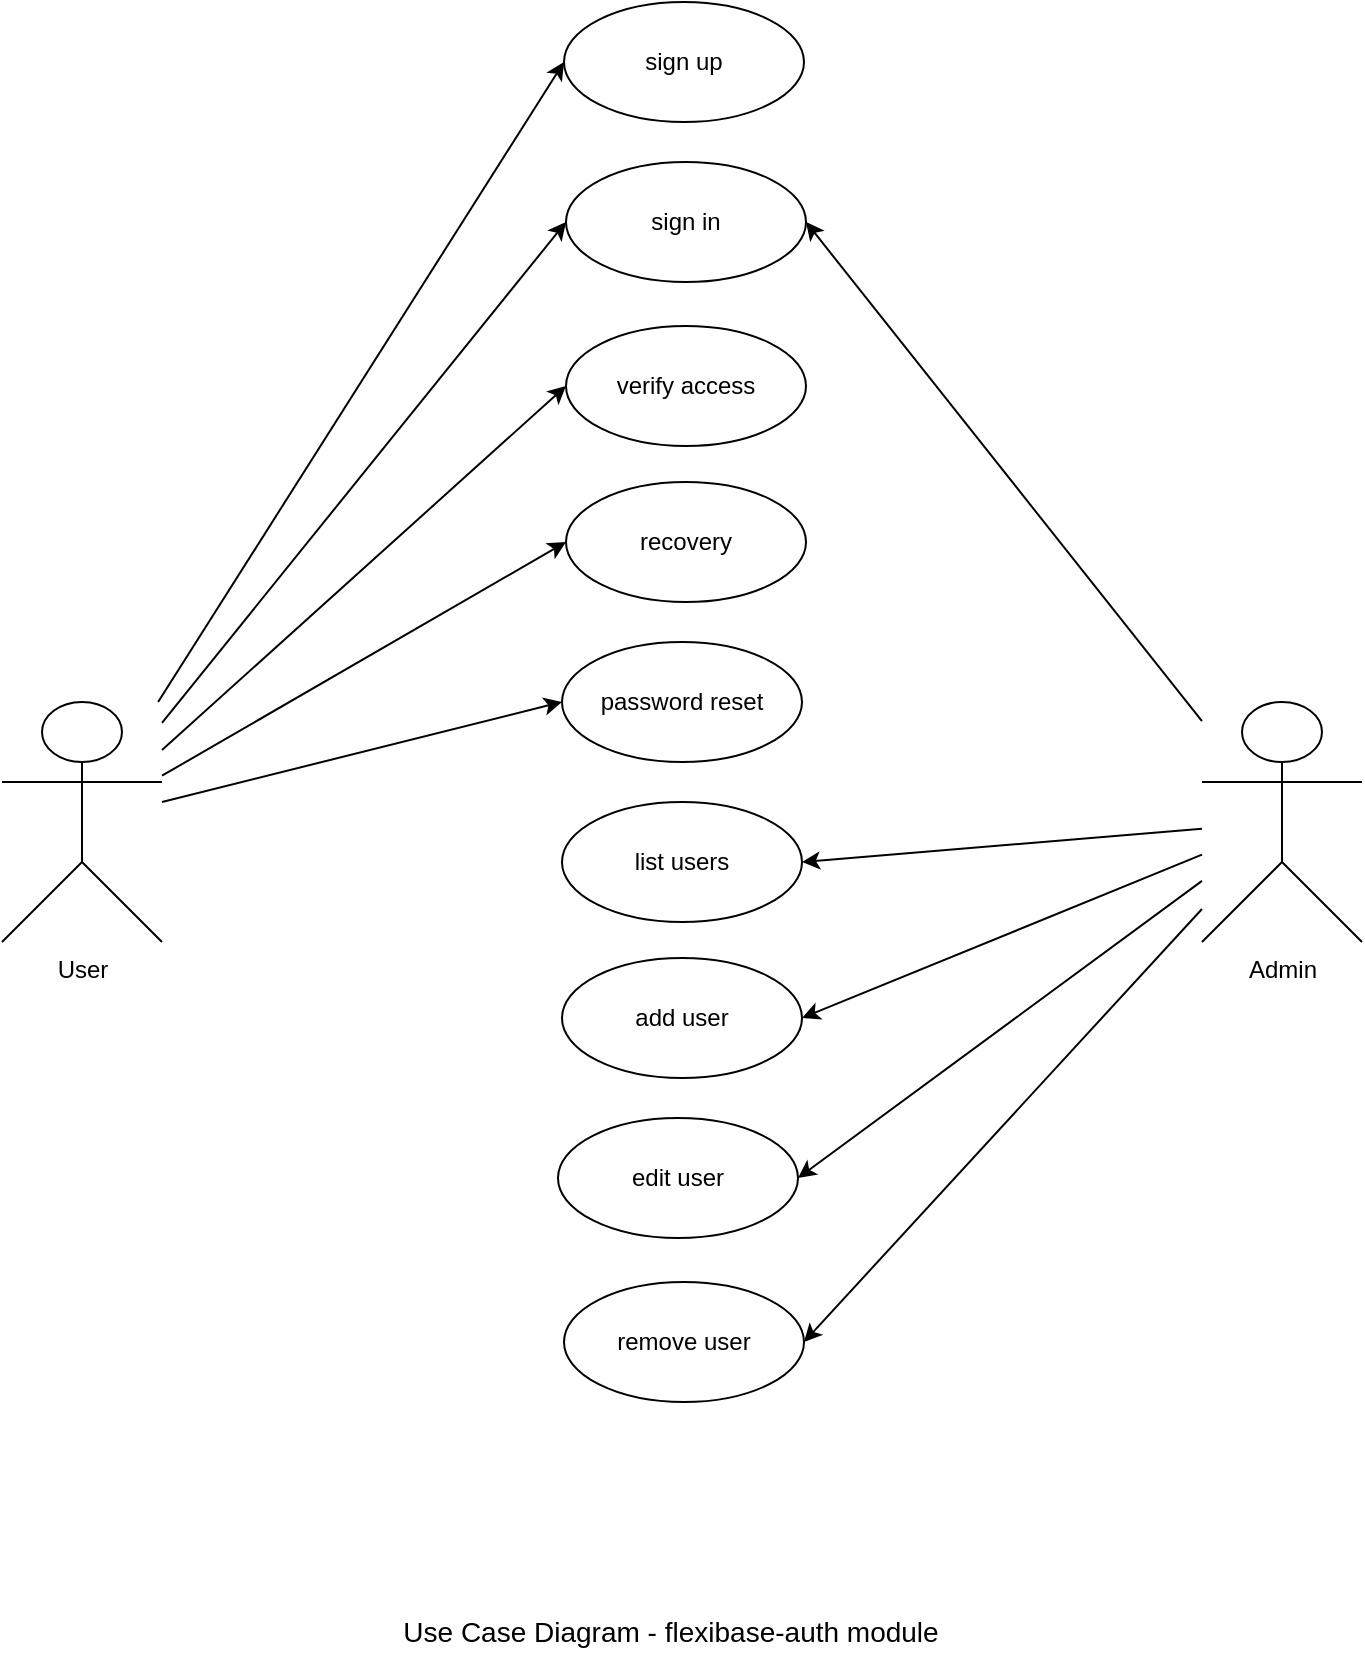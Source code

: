 <mxfile version="24.8.4">
  <diagram name="Page-1" id="Ngv0-qLj1KZr1NmHaaN_">
    <mxGraphModel dx="1050" dy="609" grid="1" gridSize="10" guides="1" tooltips="1" connect="1" arrows="1" fold="1" page="1" pageScale="1" pageWidth="827" pageHeight="1169" math="0" shadow="0">
      <root>
        <mxCell id="0" />
        <mxCell id="1" parent="0" />
        <mxCell id="e6d4Bs1kVbdJXmH7IMhu-4" value="User" style="shape=umlActor;verticalLabelPosition=bottom;verticalAlign=top;html=1;outlineConnect=0;" parent="1" vertex="1">
          <mxGeometry x="80" y="520" width="80" height="120" as="geometry" />
        </mxCell>
        <mxCell id="e6d4Bs1kVbdJXmH7IMhu-5" value="Admin" style="shape=umlActor;verticalLabelPosition=bottom;verticalAlign=top;html=1;outlineConnect=0;" parent="1" vertex="1">
          <mxGeometry x="680" y="520" width="80" height="120" as="geometry" />
        </mxCell>
        <mxCell id="e6d4Bs1kVbdJXmH7IMhu-7" value="sign up" style="ellipse;whiteSpace=wrap;html=1;align=center;" parent="1" vertex="1">
          <mxGeometry x="361" y="170" width="120" height="60" as="geometry" />
        </mxCell>
        <mxCell id="e6d4Bs1kVbdJXmH7IMhu-8" value="sign in" style="ellipse;whiteSpace=wrap;html=1;align=center;" parent="1" vertex="1">
          <mxGeometry x="362" y="250" width="120" height="60" as="geometry" />
        </mxCell>
        <mxCell id="e6d4Bs1kVbdJXmH7IMhu-9" value="verify access" style="ellipse;whiteSpace=wrap;html=1;align=center;" parent="1" vertex="1">
          <mxGeometry x="362" y="332" width="120" height="60" as="geometry" />
        </mxCell>
        <mxCell id="e6d4Bs1kVbdJXmH7IMhu-10" value="recovery" style="ellipse;whiteSpace=wrap;html=1;align=center;" parent="1" vertex="1">
          <mxGeometry x="362" y="410" width="120" height="60" as="geometry" />
        </mxCell>
        <mxCell id="e6d4Bs1kVbdJXmH7IMhu-11" value="password reset" style="ellipse;whiteSpace=wrap;html=1;align=center;" parent="1" vertex="1">
          <mxGeometry x="360" y="490" width="120" height="60" as="geometry" />
        </mxCell>
        <mxCell id="e6d4Bs1kVbdJXmH7IMhu-75" value="list users" style="ellipse;whiteSpace=wrap;html=1;align=center;" parent="1" vertex="1">
          <mxGeometry x="360" y="570" width="120" height="60" as="geometry" />
        </mxCell>
        <mxCell id="e6d4Bs1kVbdJXmH7IMhu-76" value="add user" style="ellipse;whiteSpace=wrap;html=1;align=center;" parent="1" vertex="1">
          <mxGeometry x="360" y="648" width="120" height="60" as="geometry" />
        </mxCell>
        <mxCell id="e6d4Bs1kVbdJXmH7IMhu-77" value="edit user" style="ellipse;whiteSpace=wrap;html=1;align=center;" parent="1" vertex="1">
          <mxGeometry x="358" y="728" width="120" height="60" as="geometry" />
        </mxCell>
        <mxCell id="e6d4Bs1kVbdJXmH7IMhu-79" value="remove user" style="ellipse;whiteSpace=wrap;html=1;align=center;" parent="1" vertex="1">
          <mxGeometry x="361" y="810" width="120" height="60" as="geometry" />
        </mxCell>
        <mxCell id="e6d4Bs1kVbdJXmH7IMhu-83" value="&lt;font style=&quot;font-size: 14px;&quot;&gt;Use Case Diagram - flexibase-auth module&lt;/font&gt;" style="text;html=1;align=center;verticalAlign=middle;resizable=0;points=[];autosize=1;strokeColor=none;fillColor=none;" parent="1" vertex="1">
          <mxGeometry x="269" y="970" width="290" height="30" as="geometry" />
        </mxCell>
        <mxCell id="WXZhwg0EZCAnPt1mYIEM-1" value="" style="endArrow=classic;html=1;rounded=0;entryX=0;entryY=0.5;entryDx=0;entryDy=0;" parent="1" source="e6d4Bs1kVbdJXmH7IMhu-4" target="e6d4Bs1kVbdJXmH7IMhu-7" edge="1">
          <mxGeometry width="50" height="50" relative="1" as="geometry">
            <mxPoint x="390" y="430" as="sourcePoint" />
            <mxPoint x="440" y="380" as="targetPoint" />
          </mxGeometry>
        </mxCell>
        <mxCell id="WXZhwg0EZCAnPt1mYIEM-3" value="" style="endArrow=classic;html=1;rounded=0;entryX=0;entryY=0.5;entryDx=0;entryDy=0;" parent="1" source="e6d4Bs1kVbdJXmH7IMhu-4" target="e6d4Bs1kVbdJXmH7IMhu-8" edge="1">
          <mxGeometry width="50" height="50" relative="1" as="geometry">
            <mxPoint x="390" y="430" as="sourcePoint" />
            <mxPoint x="440" y="380" as="targetPoint" />
          </mxGeometry>
        </mxCell>
        <mxCell id="WXZhwg0EZCAnPt1mYIEM-4" value="" style="endArrow=classic;html=1;rounded=0;entryX=0;entryY=0.5;entryDx=0;entryDy=0;" parent="1" source="e6d4Bs1kVbdJXmH7IMhu-4" target="e6d4Bs1kVbdJXmH7IMhu-9" edge="1">
          <mxGeometry width="50" height="50" relative="1" as="geometry">
            <mxPoint x="390" y="530" as="sourcePoint" />
            <mxPoint x="440" y="480" as="targetPoint" />
          </mxGeometry>
        </mxCell>
        <mxCell id="WXZhwg0EZCAnPt1mYIEM-5" value="" style="endArrow=classic;html=1;rounded=0;entryX=0;entryY=0.5;entryDx=0;entryDy=0;" parent="1" source="e6d4Bs1kVbdJXmH7IMhu-4" target="e6d4Bs1kVbdJXmH7IMhu-10" edge="1">
          <mxGeometry width="50" height="50" relative="1" as="geometry">
            <mxPoint x="390" y="530" as="sourcePoint" />
            <mxPoint x="440" y="480" as="targetPoint" />
          </mxGeometry>
        </mxCell>
        <mxCell id="WXZhwg0EZCAnPt1mYIEM-6" value="" style="endArrow=classic;html=1;rounded=0;entryX=1;entryY=0.5;entryDx=0;entryDy=0;" parent="1" source="e6d4Bs1kVbdJXmH7IMhu-5" target="e6d4Bs1kVbdJXmH7IMhu-8" edge="1">
          <mxGeometry width="50" height="50" relative="1" as="geometry">
            <mxPoint x="390" y="630" as="sourcePoint" />
            <mxPoint x="610" y="320" as="targetPoint" />
          </mxGeometry>
        </mxCell>
        <mxCell id="WXZhwg0EZCAnPt1mYIEM-7" value="" style="endArrow=classic;html=1;rounded=0;entryX=1;entryY=0.5;entryDx=0;entryDy=0;" parent="1" source="e6d4Bs1kVbdJXmH7IMhu-5" target="e6d4Bs1kVbdJXmH7IMhu-75" edge="1">
          <mxGeometry width="50" height="50" relative="1" as="geometry">
            <mxPoint x="390" y="630" as="sourcePoint" />
            <mxPoint x="440" y="580" as="targetPoint" />
          </mxGeometry>
        </mxCell>
        <mxCell id="WXZhwg0EZCAnPt1mYIEM-8" value="" style="endArrow=classic;html=1;rounded=0;entryX=1;entryY=0.5;entryDx=0;entryDy=0;" parent="1" source="e6d4Bs1kVbdJXmH7IMhu-5" target="e6d4Bs1kVbdJXmH7IMhu-76" edge="1">
          <mxGeometry width="50" height="50" relative="1" as="geometry">
            <mxPoint x="390" y="630" as="sourcePoint" />
            <mxPoint x="440" y="580" as="targetPoint" />
          </mxGeometry>
        </mxCell>
        <mxCell id="WXZhwg0EZCAnPt1mYIEM-9" value="" style="endArrow=classic;html=1;rounded=0;entryX=1;entryY=0.5;entryDx=0;entryDy=0;" parent="1" source="e6d4Bs1kVbdJXmH7IMhu-5" target="e6d4Bs1kVbdJXmH7IMhu-77" edge="1">
          <mxGeometry width="50" height="50" relative="1" as="geometry">
            <mxPoint x="390" y="630" as="sourcePoint" />
            <mxPoint x="440" y="580" as="targetPoint" />
          </mxGeometry>
        </mxCell>
        <mxCell id="WXZhwg0EZCAnPt1mYIEM-10" value="" style="endArrow=classic;html=1;rounded=0;entryX=1;entryY=0.5;entryDx=0;entryDy=0;" parent="1" source="e6d4Bs1kVbdJXmH7IMhu-5" target="e6d4Bs1kVbdJXmH7IMhu-79" edge="1">
          <mxGeometry width="50" height="50" relative="1" as="geometry">
            <mxPoint x="390" y="630" as="sourcePoint" />
            <mxPoint x="440" y="580" as="targetPoint" />
          </mxGeometry>
        </mxCell>
        <mxCell id="PrF_G4wOBCt1CGtMBB4Q-1" value="" style="endArrow=classic;html=1;rounded=0;entryX=0;entryY=0.5;entryDx=0;entryDy=0;" edge="1" parent="1" source="e6d4Bs1kVbdJXmH7IMhu-4" target="e6d4Bs1kVbdJXmH7IMhu-11">
          <mxGeometry width="50" height="50" relative="1" as="geometry">
            <mxPoint x="250" y="590" as="sourcePoint" />
            <mxPoint x="300" y="540" as="targetPoint" />
          </mxGeometry>
        </mxCell>
      </root>
    </mxGraphModel>
  </diagram>
</mxfile>
